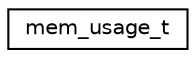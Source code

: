 digraph "Graphical Class Hierarchy"
{
 // LATEX_PDF_SIZE
  edge [fontname="Helvetica",fontsize="10",labelfontname="Helvetica",labelfontsize="10"];
  node [fontname="Helvetica",fontsize="10",shape=record];
  rankdir="LR";
  Node0 [label="mem_usage_t",height=0.2,width=0.4,color="black", fillcolor="white", style="filled",URL="$structmem__usage__t.html",tooltip=" "];
}
